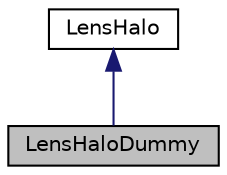 digraph "LensHaloDummy"
{
 // LATEX_PDF_SIZE
  edge [fontname="Helvetica",fontsize="10",labelfontname="Helvetica",labelfontsize="10"];
  node [fontname="Helvetica",fontsize="10",shape=record];
  Node0 [label="LensHaloDummy",height=0.2,width=0.4,color="black", fillcolor="grey75", style="filled", fontcolor="black",tooltip="This is a lens that does no lensing. It is useful for testing and for running refinement code on sour..."];
  Node1 -> Node0 [dir="back",color="midnightblue",fontsize="10",style="solid",fontname="Helvetica"];
  Node1 [label="LensHalo",height=0.2,width=0.4,color="black", fillcolor="white", style="filled",URL="$class_lens_halo.html",tooltip="A base class for all types of lensing \"halos\" which are any mass distribution that cause lensing."];
}
